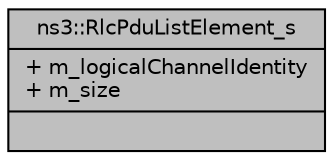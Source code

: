 digraph "ns3::RlcPduListElement_s"
{
  edge [fontname="Helvetica",fontsize="10",labelfontname="Helvetica",labelfontsize="10"];
  node [fontname="Helvetica",fontsize="10",shape=record];
  Node1 [label="{ns3::RlcPduListElement_s\n|+ m_logicalChannelIdentity\l+ m_size\l|}",height=0.2,width=0.4,color="black", fillcolor="grey75", style="filled", fontcolor="black"];
}
